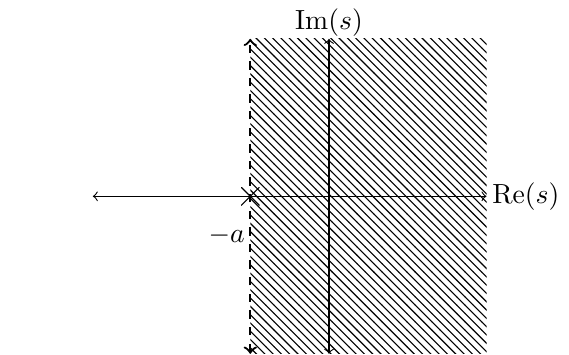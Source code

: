 \documentclass{standalone}
\usepackage{amsmath,tikz}
\usetikzlibrary{calc}
\usetikzlibrary{positioning}
\usetikzlibrary{shapes,arrows,decorations.pathreplacing,decorations.markings}
\tikzstyle{block} = [draw, fill=gray!20, rectangle]
\tikzstyle{sum} = [draw, fill=gray!20, circle, node distance=1cm]
\tikzstyle{input} = [coordinate]
\tikzstyle{output} = [coordinate]
\tikzstyle{pinstyle} = [pin edge={to-,thin,black}]
\usepackage{pgfplots}
 \pgfplotsset{compat=1.13}
 \usepackage{transparent}

 \begin{document}

 \tikzset{cross/.style={path picture={
       \draw
       (path picture bounding box.south east)--(path picture bounding box.north west)
       (path picture bounding box.south west)--(path picture bounding box.north east);
 }}}

 \usetikzlibrary{patterns}
\begin{tikzpicture}

  \draw[<->] (0,-2) -- (0,2) {};
  \draw[<->] (-3,0) -- (2,0) {};
  \node at (0,2.2) {$\text{Im}(s)$};
  \node at (2.5,0) {$\text{Re}(s)$};

  \node[cross] at (-1,0) {};
  \node at (-1.3, -0.5) {$-a$};

  \draw[<->, thick, dashed] (-1,-2) -- (-1,2) {};

  \path[pattern=north west lines] (-1,-2) rectangle (2,2);

\end{tikzpicture}
\end{document}
